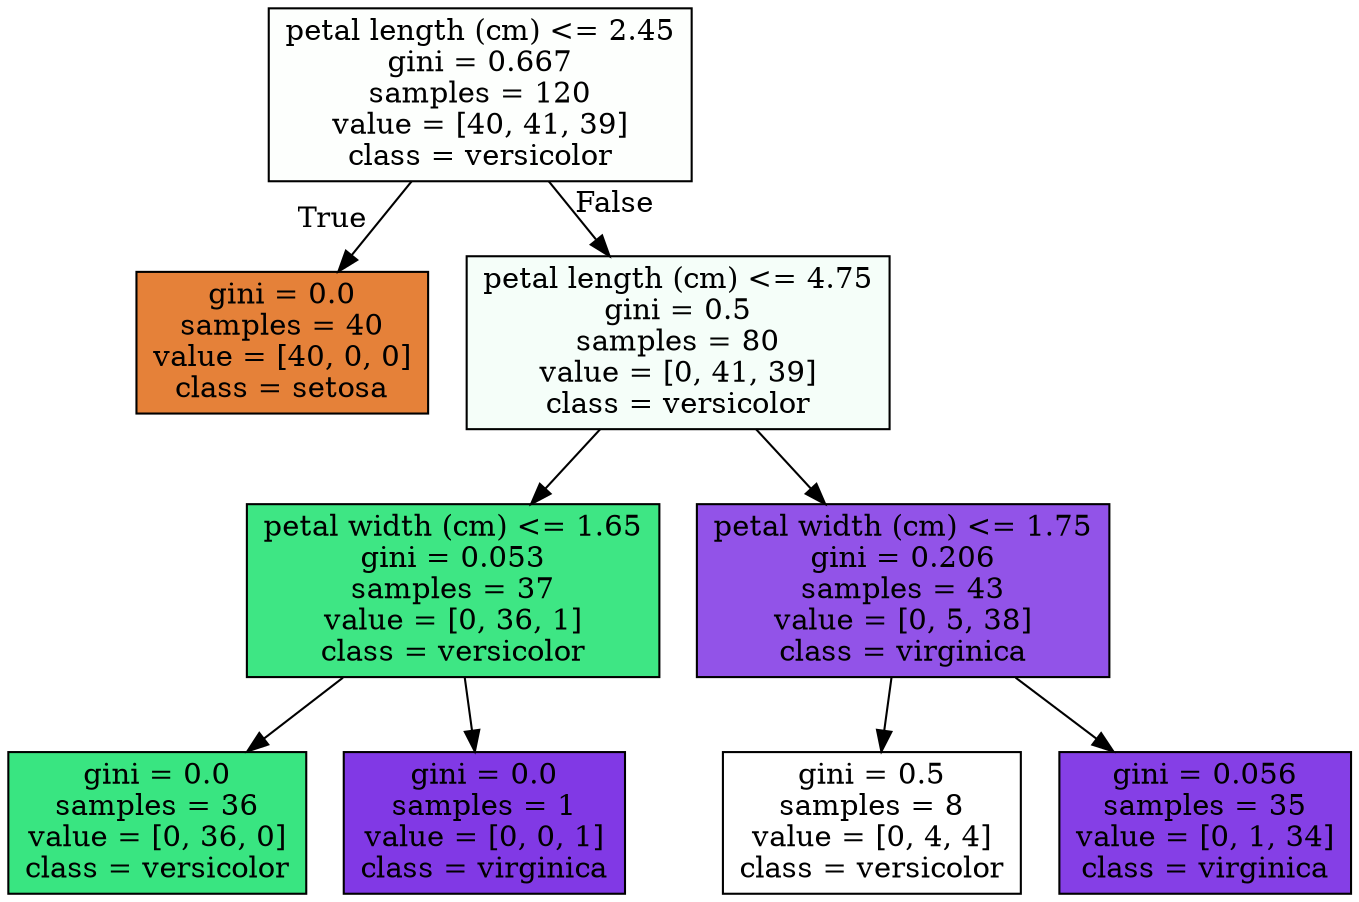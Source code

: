 digraph Tree {
node [shape=box, style="filled", color="black"] ;
0 [label="petal length (cm) <= 2.45\ngini = 0.667\nsamples = 120\nvalue = [40, 41, 39]\nclass = versicolor", fillcolor="#fdfffd"] ;
1 [label="gini = 0.0\nsamples = 40\nvalue = [40, 0, 0]\nclass = setosa", fillcolor="#e58139"] ;
0 -> 1 [labeldistance=2.5, labelangle=45, headlabel="True"] ;
2 [label="petal length (cm) <= 4.75\ngini = 0.5\nsamples = 80\nvalue = [0, 41, 39]\nclass = versicolor", fillcolor="#f5fef9"] ;
0 -> 2 [labeldistance=2.5, labelangle=-45, headlabel="False"] ;
3 [label="petal width (cm) <= 1.65\ngini = 0.053\nsamples = 37\nvalue = [0, 36, 1]\nclass = versicolor", fillcolor="#3ee684"] ;
2 -> 3 ;
4 [label="gini = 0.0\nsamples = 36\nvalue = [0, 36, 0]\nclass = versicolor", fillcolor="#39e581"] ;
3 -> 4 ;
5 [label="gini = 0.0\nsamples = 1\nvalue = [0, 0, 1]\nclass = virginica", fillcolor="#8139e5"] ;
3 -> 5 ;
6 [label="petal width (cm) <= 1.75\ngini = 0.206\nsamples = 43\nvalue = [0, 5, 38]\nclass = virginica", fillcolor="#9253e8"] ;
2 -> 6 ;
7 [label="gini = 0.5\nsamples = 8\nvalue = [0, 4, 4]\nclass = versicolor", fillcolor="#ffffff"] ;
6 -> 7 ;
8 [label="gini = 0.056\nsamples = 35\nvalue = [0, 1, 34]\nclass = virginica", fillcolor="#853fe6"] ;
6 -> 8 ;
}